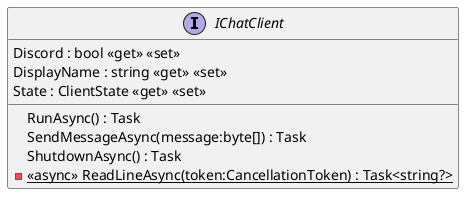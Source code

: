 @startuml
interface IChatClient {
    Discord : bool <<get>> <<set>>
    DisplayName : string <<get>> <<set>>
    State : ClientState <<get>> <<set>>
    RunAsync() : Task
    SendMessageAsync(message:byte[]) : Task
    ShutdownAsync() : Task
    - {static} <<async>> ReadLineAsync(token:CancellationToken) : Task<string?>
}
@enduml

